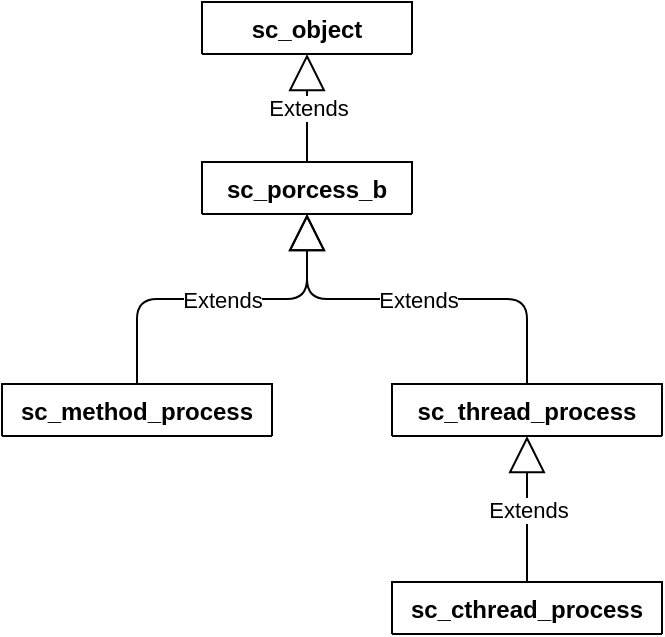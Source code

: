 <mxfile version="14.9.6" type="github">
  <diagram id="Uh0Mo4WyxeR0I0jcCSBy" name="第 1 页">
    <mxGraphModel dx="1422" dy="1589" grid="1" gridSize="10" guides="1" tooltips="1" connect="1" arrows="1" fold="1" page="1" pageScale="1" pageWidth="1169" pageHeight="827" math="0" shadow="0">
      <root>
        <mxCell id="0" />
        <mxCell id="1" parent="0" />
        <mxCell id="yBqwE6018XrJcUkjjHRd-1" value="sc_object" style="swimlane;fontStyle=1;align=center;verticalAlign=top;childLayout=stackLayout;horizontal=1;startSize=26;horizontalStack=0;resizeParent=1;resizeParentMax=0;resizeLast=0;collapsible=1;marginBottom=0;" vertex="1" collapsed="1" parent="1">
          <mxGeometry x="440" y="-650" width="105" height="26" as="geometry">
            <mxRectangle x="400" y="680" width="160" height="86" as="alternateBounds" />
          </mxGeometry>
        </mxCell>
        <mxCell id="yBqwE6018XrJcUkjjHRd-2" value="+ field: type" style="text;strokeColor=none;fillColor=none;align=left;verticalAlign=top;spacingLeft=4;spacingRight=4;overflow=hidden;rotatable=0;points=[[0,0.5],[1,0.5]];portConstraint=eastwest;" vertex="1" parent="yBqwE6018XrJcUkjjHRd-1">
          <mxGeometry y="26" width="105" height="26" as="geometry" />
        </mxCell>
        <mxCell id="yBqwE6018XrJcUkjjHRd-3" value="" style="line;strokeWidth=1;fillColor=none;align=left;verticalAlign=middle;spacingTop=-1;spacingLeft=3;spacingRight=3;rotatable=0;labelPosition=right;points=[];portConstraint=eastwest;" vertex="1" parent="yBqwE6018XrJcUkjjHRd-1">
          <mxGeometry y="52" width="105" height="8" as="geometry" />
        </mxCell>
        <mxCell id="yBqwE6018XrJcUkjjHRd-4" value="+ method(type): type" style="text;strokeColor=none;fillColor=none;align=left;verticalAlign=top;spacingLeft=4;spacingRight=4;overflow=hidden;rotatable=0;points=[[0,0.5],[1,0.5]];portConstraint=eastwest;" vertex="1" parent="yBqwE6018XrJcUkjjHRd-1">
          <mxGeometry y="60" width="105" height="26" as="geometry" />
        </mxCell>
        <mxCell id="yBqwE6018XrJcUkjjHRd-5" value="sc_porcess_b" style="swimlane;fontStyle=1;align=center;verticalAlign=top;childLayout=stackLayout;horizontal=1;startSize=26;horizontalStack=0;resizeParent=1;resizeParentMax=0;resizeLast=0;collapsible=1;marginBottom=0;" vertex="1" collapsed="1" parent="1">
          <mxGeometry x="440" y="-570" width="105" height="26" as="geometry">
            <mxRectangle x="400" y="680" width="160" height="86" as="alternateBounds" />
          </mxGeometry>
        </mxCell>
        <mxCell id="yBqwE6018XrJcUkjjHRd-6" value="+ field: type" style="text;strokeColor=none;fillColor=none;align=left;verticalAlign=top;spacingLeft=4;spacingRight=4;overflow=hidden;rotatable=0;points=[[0,0.5],[1,0.5]];portConstraint=eastwest;" vertex="1" parent="yBqwE6018XrJcUkjjHRd-5">
          <mxGeometry y="26" width="105" height="26" as="geometry" />
        </mxCell>
        <mxCell id="yBqwE6018XrJcUkjjHRd-7" value="" style="line;strokeWidth=1;fillColor=none;align=left;verticalAlign=middle;spacingTop=-1;spacingLeft=3;spacingRight=3;rotatable=0;labelPosition=right;points=[];portConstraint=eastwest;" vertex="1" parent="yBqwE6018XrJcUkjjHRd-5">
          <mxGeometry y="52" width="105" height="8" as="geometry" />
        </mxCell>
        <mxCell id="yBqwE6018XrJcUkjjHRd-8" value="+ method(type): type" style="text;strokeColor=none;fillColor=none;align=left;verticalAlign=top;spacingLeft=4;spacingRight=4;overflow=hidden;rotatable=0;points=[[0,0.5],[1,0.5]];portConstraint=eastwest;" vertex="1" parent="yBqwE6018XrJcUkjjHRd-5">
          <mxGeometry y="60" width="105" height="26" as="geometry" />
        </mxCell>
        <mxCell id="yBqwE6018XrJcUkjjHRd-9" value="sc_thread_process" style="swimlane;fontStyle=1;align=center;verticalAlign=top;childLayout=stackLayout;horizontal=1;startSize=26;horizontalStack=0;resizeParent=1;resizeParentMax=0;resizeLast=0;collapsible=1;marginBottom=0;" vertex="1" collapsed="1" parent="1">
          <mxGeometry x="535" y="-459" width="135" height="26" as="geometry">
            <mxRectangle x="400" y="680" width="160" height="86" as="alternateBounds" />
          </mxGeometry>
        </mxCell>
        <mxCell id="yBqwE6018XrJcUkjjHRd-10" value="+ field: type" style="text;strokeColor=none;fillColor=none;align=left;verticalAlign=top;spacingLeft=4;spacingRight=4;overflow=hidden;rotatable=0;points=[[0,0.5],[1,0.5]];portConstraint=eastwest;" vertex="1" parent="yBqwE6018XrJcUkjjHRd-9">
          <mxGeometry y="26" width="135" height="26" as="geometry" />
        </mxCell>
        <mxCell id="yBqwE6018XrJcUkjjHRd-11" value="" style="line;strokeWidth=1;fillColor=none;align=left;verticalAlign=middle;spacingTop=-1;spacingLeft=3;spacingRight=3;rotatable=0;labelPosition=right;points=[];portConstraint=eastwest;" vertex="1" parent="yBqwE6018XrJcUkjjHRd-9">
          <mxGeometry y="52" width="135" height="8" as="geometry" />
        </mxCell>
        <mxCell id="yBqwE6018XrJcUkjjHRd-12" value="+ method(type): type" style="text;strokeColor=none;fillColor=none;align=left;verticalAlign=top;spacingLeft=4;spacingRight=4;overflow=hidden;rotatable=0;points=[[0,0.5],[1,0.5]];portConstraint=eastwest;" vertex="1" parent="yBqwE6018XrJcUkjjHRd-9">
          <mxGeometry y="60" width="135" height="26" as="geometry" />
        </mxCell>
        <mxCell id="yBqwE6018XrJcUkjjHRd-13" value="sc_method_process" style="swimlane;fontStyle=1;align=center;verticalAlign=top;childLayout=stackLayout;horizontal=1;startSize=26;horizontalStack=0;resizeParent=1;resizeParentMax=0;resizeLast=0;collapsible=1;marginBottom=0;" vertex="1" collapsed="1" parent="1">
          <mxGeometry x="340" y="-459" width="135" height="26" as="geometry">
            <mxRectangle x="400" y="680" width="160" height="86" as="alternateBounds" />
          </mxGeometry>
        </mxCell>
        <mxCell id="yBqwE6018XrJcUkjjHRd-14" value="+ field: type" style="text;strokeColor=none;fillColor=none;align=left;verticalAlign=top;spacingLeft=4;spacingRight=4;overflow=hidden;rotatable=0;points=[[0,0.5],[1,0.5]];portConstraint=eastwest;" vertex="1" parent="yBqwE6018XrJcUkjjHRd-13">
          <mxGeometry y="26" width="135" height="26" as="geometry" />
        </mxCell>
        <mxCell id="yBqwE6018XrJcUkjjHRd-15" value="" style="line;strokeWidth=1;fillColor=none;align=left;verticalAlign=middle;spacingTop=-1;spacingLeft=3;spacingRight=3;rotatable=0;labelPosition=right;points=[];portConstraint=eastwest;" vertex="1" parent="yBqwE6018XrJcUkjjHRd-13">
          <mxGeometry y="52" width="135" height="8" as="geometry" />
        </mxCell>
        <mxCell id="yBqwE6018XrJcUkjjHRd-16" value="+ method(type): type" style="text;strokeColor=none;fillColor=none;align=left;verticalAlign=top;spacingLeft=4;spacingRight=4;overflow=hidden;rotatable=0;points=[[0,0.5],[1,0.5]];portConstraint=eastwest;" vertex="1" parent="yBqwE6018XrJcUkjjHRd-13">
          <mxGeometry y="60" width="135" height="26" as="geometry" />
        </mxCell>
        <mxCell id="yBqwE6018XrJcUkjjHRd-17" value="sc_cthread_process" style="swimlane;fontStyle=1;align=center;verticalAlign=top;childLayout=stackLayout;horizontal=1;startSize=26;horizontalStack=0;resizeParent=1;resizeParentMax=0;resizeLast=0;collapsible=1;marginBottom=0;" vertex="1" collapsed="1" parent="1">
          <mxGeometry x="535" y="-360" width="135" height="26" as="geometry">
            <mxRectangle x="400" y="680" width="160" height="86" as="alternateBounds" />
          </mxGeometry>
        </mxCell>
        <mxCell id="yBqwE6018XrJcUkjjHRd-18" value="+ field: type" style="text;strokeColor=none;fillColor=none;align=left;verticalAlign=top;spacingLeft=4;spacingRight=4;overflow=hidden;rotatable=0;points=[[0,0.5],[1,0.5]];portConstraint=eastwest;" vertex="1" parent="yBqwE6018XrJcUkjjHRd-17">
          <mxGeometry y="26" width="135" height="26" as="geometry" />
        </mxCell>
        <mxCell id="yBqwE6018XrJcUkjjHRd-19" value="" style="line;strokeWidth=1;fillColor=none;align=left;verticalAlign=middle;spacingTop=-1;spacingLeft=3;spacingRight=3;rotatable=0;labelPosition=right;points=[];portConstraint=eastwest;" vertex="1" parent="yBqwE6018XrJcUkjjHRd-17">
          <mxGeometry y="52" width="135" height="8" as="geometry" />
        </mxCell>
        <mxCell id="yBqwE6018XrJcUkjjHRd-20" value="+ method(type): type" style="text;strokeColor=none;fillColor=none;align=left;verticalAlign=top;spacingLeft=4;spacingRight=4;overflow=hidden;rotatable=0;points=[[0,0.5],[1,0.5]];portConstraint=eastwest;" vertex="1" parent="yBqwE6018XrJcUkjjHRd-17">
          <mxGeometry y="60" width="135" height="26" as="geometry" />
        </mxCell>
        <mxCell id="yBqwE6018XrJcUkjjHRd-21" value="Extends" style="endArrow=block;endSize=16;endFill=0;html=1;edgeStyle=orthogonalEdgeStyle;" edge="1" parent="1" source="yBqwE6018XrJcUkjjHRd-5" target="yBqwE6018XrJcUkjjHRd-1">
          <mxGeometry width="160" relative="1" as="geometry">
            <mxPoint x="920" y="-460" as="sourcePoint" />
            <mxPoint x="1080" y="-460" as="targetPoint" />
          </mxGeometry>
        </mxCell>
        <mxCell id="yBqwE6018XrJcUkjjHRd-22" value="Extends" style="endArrow=block;endSize=16;endFill=0;html=1;exitX=0.5;exitY=0;exitDx=0;exitDy=0;entryX=0.5;entryY=1;entryDx=0;entryDy=0;edgeStyle=orthogonalEdgeStyle;" edge="1" parent="1" source="yBqwE6018XrJcUkjjHRd-9" target="yBqwE6018XrJcUkjjHRd-5">
          <mxGeometry width="160" relative="1" as="geometry">
            <mxPoint x="502.5" y="-560" as="sourcePoint" />
            <mxPoint x="360" y="-520" as="targetPoint" />
          </mxGeometry>
        </mxCell>
        <mxCell id="yBqwE6018XrJcUkjjHRd-23" value="Extends" style="endArrow=block;endSize=16;endFill=0;html=1;exitX=0.5;exitY=0;exitDx=0;exitDy=0;entryX=0.5;entryY=1;entryDx=0;entryDy=0;edgeStyle=orthogonalEdgeStyle;" edge="1" parent="1" source="yBqwE6018XrJcUkjjHRd-13" target="yBqwE6018XrJcUkjjHRd-5">
          <mxGeometry width="160" relative="1" as="geometry">
            <mxPoint x="612.5" y="-449" as="sourcePoint" />
            <mxPoint x="502.5" y="-534" as="targetPoint" />
          </mxGeometry>
        </mxCell>
        <mxCell id="yBqwE6018XrJcUkjjHRd-24" value="Extends" style="endArrow=block;endSize=16;endFill=0;html=1;exitX=0.5;exitY=0;exitDx=0;exitDy=0;edgeStyle=orthogonalEdgeStyle;" edge="1" parent="1" source="yBqwE6018XrJcUkjjHRd-17" target="yBqwE6018XrJcUkjjHRd-9">
          <mxGeometry width="160" relative="1" as="geometry">
            <mxPoint x="612.5" y="-449" as="sourcePoint" />
            <mxPoint x="502.5" y="-534" as="targetPoint" />
          </mxGeometry>
        </mxCell>
      </root>
    </mxGraphModel>
  </diagram>
</mxfile>
